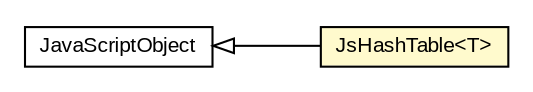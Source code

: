 #!/usr/local/bin/dot
#
# Class diagram 
# Generated by UMLGraph version R5_6-24-gf6e263 (http://www.umlgraph.org/)
#

digraph G {
	edge [fontname="arial",fontsize=10,labelfontname="arial",labelfontsize=10];
	node [fontname="arial",fontsize=10,shape=plaintext];
	nodesep=0.25;
	ranksep=0.5;
	rankdir=LR;
	// org.turbogwt.core.collections.client.JsHashTable<T>
	c274 [label=<<table title="org.turbogwt.core.collections.client.JsHashTable" border="0" cellborder="1" cellspacing="0" cellpadding="2" port="p" bgcolor="lemonChiffon" href="./JsHashTable.html">
		<tr><td><table border="0" cellspacing="0" cellpadding="1">
<tr><td align="center" balign="center"> JsHashTable&lt;T&gt; </td></tr>
		</table></td></tr>
		</table>>, URL="./JsHashTable.html", fontname="arial", fontcolor="black", fontsize=10.0];
	//org.turbogwt.core.collections.client.JsHashTable<T> extends com.google.gwt.core.client.JavaScriptObject
	c290:p -> c274:p [dir=back,arrowtail=empty];
	// com.google.gwt.core.client.JavaScriptObject
	c290 [label=<<table title="com.google.gwt.core.client.JavaScriptObject" border="0" cellborder="1" cellspacing="0" cellpadding="2" port="p" href="http://google-web-toolkit.googlecode.com/svn/javadoc/latest/com/google/gwt/core/client/JavaScriptObject.html">
		<tr><td><table border="0" cellspacing="0" cellpadding="1">
<tr><td align="center" balign="center"> JavaScriptObject </td></tr>
		</table></td></tr>
		</table>>, URL="http://google-web-toolkit.googlecode.com/svn/javadoc/latest/com/google/gwt/core/client/JavaScriptObject.html", fontname="arial", fontcolor="black", fontsize=10.0];
}

